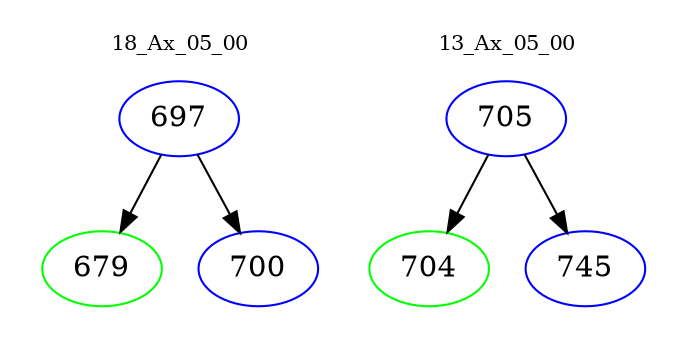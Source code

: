 digraph{
subgraph cluster_0 {
color = white
label = "18_Ax_05_00";
fontsize=10;
T0_697 [label="697", color="blue"]
T0_697 -> T0_679 [color="black"]
T0_679 [label="679", color="green"]
T0_697 -> T0_700 [color="black"]
T0_700 [label="700", color="blue"]
}
subgraph cluster_1 {
color = white
label = "13_Ax_05_00";
fontsize=10;
T1_705 [label="705", color="blue"]
T1_705 -> T1_704 [color="black"]
T1_704 [label="704", color="green"]
T1_705 -> T1_745 [color="black"]
T1_745 [label="745", color="blue"]
}
}
